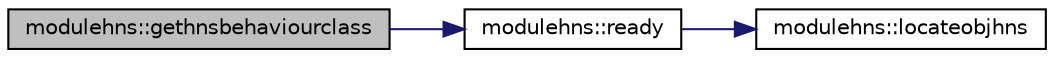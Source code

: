 digraph "modulehns::gethnsbehaviourclass"
{
 // LATEX_PDF_SIZE
  edge [fontname="Helvetica",fontsize="10",labelfontname="Helvetica",labelfontsize="10"];
  node [fontname="Helvetica",fontsize="10",shape=record];
  rankdir="LR";
  Node1 [label="modulehns::gethnsbehaviourclass",height=0.2,width=0.4,color="black", fillcolor="grey75", style="filled", fontcolor="black",tooltip=" "];
  Node1 -> Node2 [color="midnightblue",fontsize="10",style="solid",fontname="Helvetica"];
  Node2 [label="modulehns::ready",height=0.2,width=0.4,color="black", fillcolor="white", style="filled",URL="$namespacemodulehns.html#a1b4bda03d346568b51278fca35b05366",tooltip=" "];
  Node2 -> Node3 [color="midnightblue",fontsize="10",style="solid",fontname="Helvetica"];
  Node3 [label="modulehns::locateobjhns",height=0.2,width=0.4,color="black", fillcolor="white", style="filled",URL="$namespacemodulehns.html#aff869b6b5dffbe4b2d00b777a1c0455d",tooltip=" "];
}
